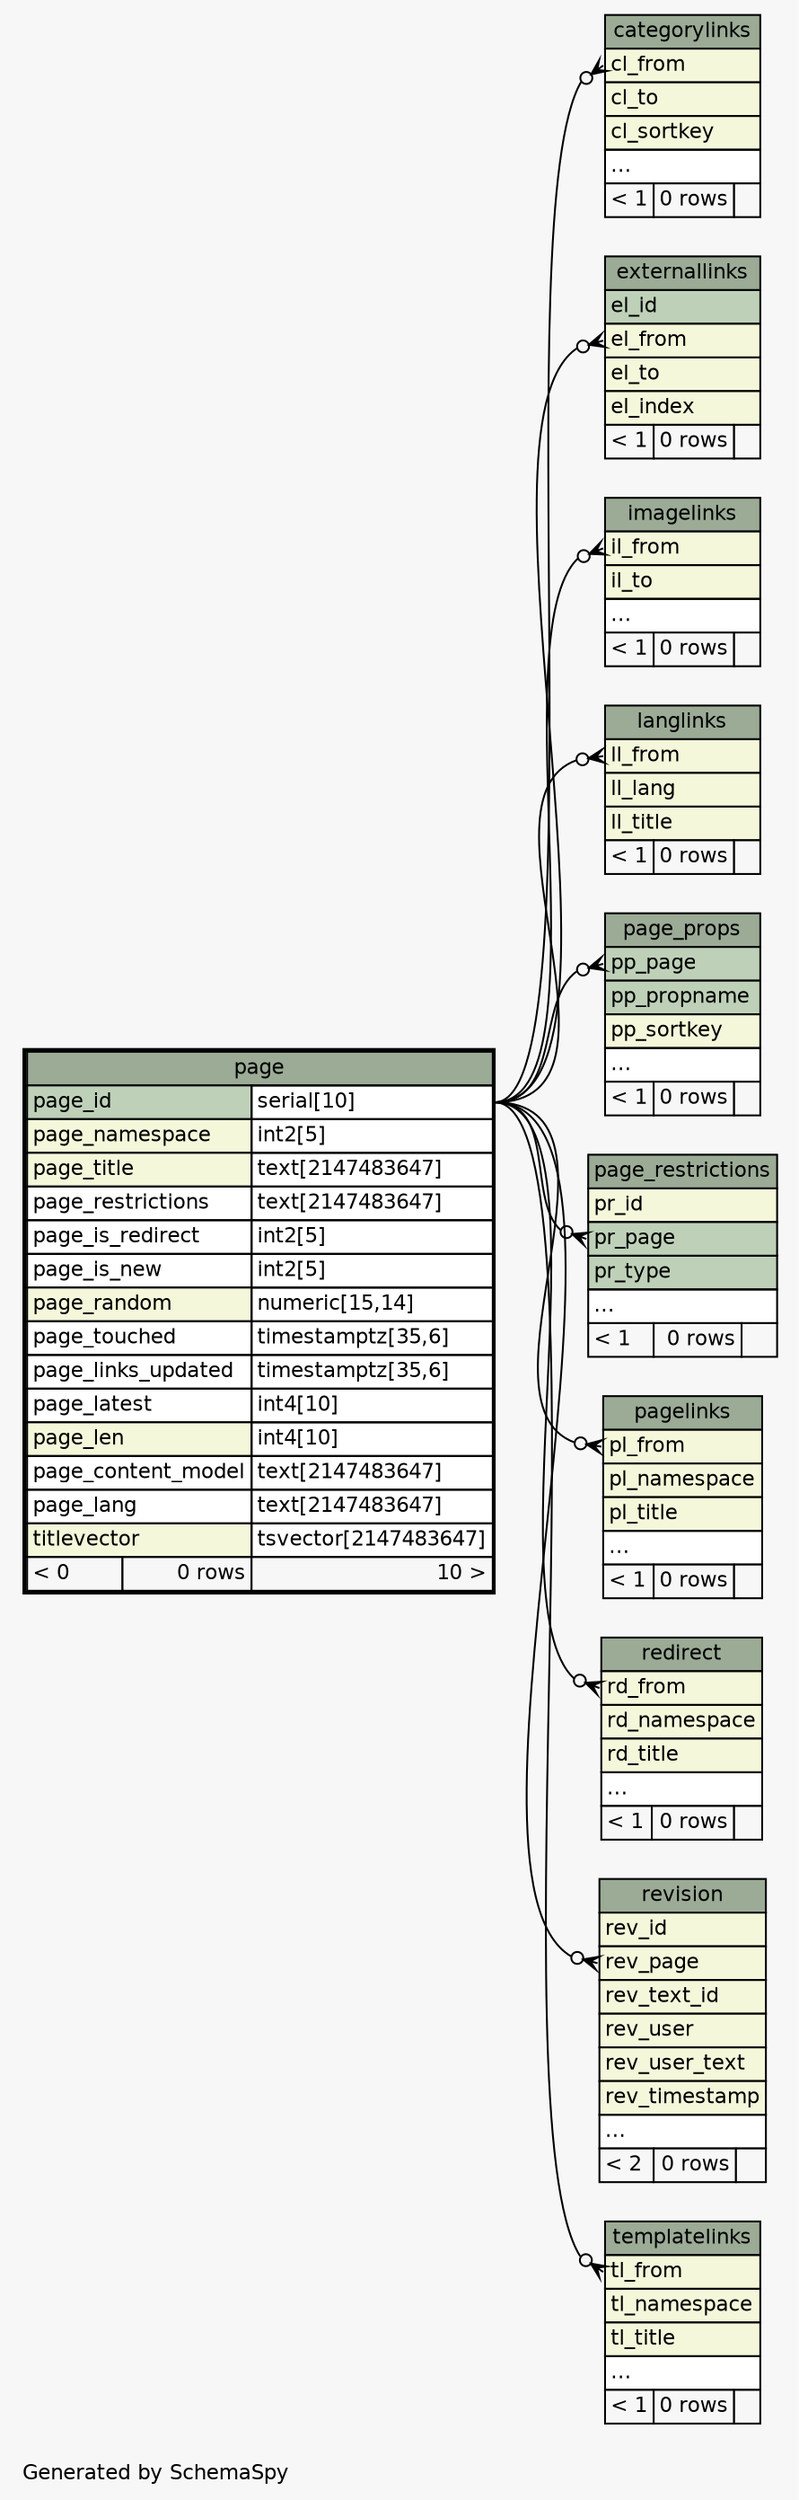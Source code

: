 // dot 2.38.0 on Linux 3.14.35-28.38.amzn1.x86_64
// SchemaSpy rev Unknown
digraph "oneDegreeRelationshipsDiagram" {
  graph [
    rankdir="RL"
    bgcolor="#f7f7f7"
    label="\nGenerated by SchemaSpy"
    labeljust="l"
    nodesep="0.18"
    ranksep="0.46"
    fontname="Helvetica"
    fontsize="11"
  ];
  node [
    fontname="Helvetica"
    fontsize="11"
    shape="plaintext"
  ];
  edge [
    arrowsize="0.8"
  ];
  "categorylinks":"cl_from":w -> "page":"page_id.type":e [arrowhead=none dir=back arrowtail=crowodot];
  "externallinks":"el_from":w -> "page":"page_id.type":e [arrowhead=none dir=back arrowtail=crowodot];
  "imagelinks":"il_from":w -> "page":"page_id.type":e [arrowhead=none dir=back arrowtail=crowodot];
  "langlinks":"ll_from":w -> "page":"page_id.type":e [arrowhead=none dir=back arrowtail=crowodot];
  "page_props":"pp_page":w -> "page":"page_id.type":e [arrowhead=none dir=back arrowtail=crowodot];
  "page_restrictions":"pr_page":w -> "page":"page_id.type":e [arrowhead=none dir=back arrowtail=crowodot];
  "pagelinks":"pl_from":w -> "page":"page_id.type":e [arrowhead=none dir=back arrowtail=crowodot];
  "redirect":"rd_from":w -> "page":"page_id.type":e [arrowhead=none dir=back arrowtail=crowodot];
  "revision":"rev_page":w -> "page":"page_id.type":e [arrowhead=none dir=back arrowtail=crowodot];
  "templatelinks":"tl_from":w -> "page":"page_id.type":e [arrowhead=none dir=back arrowtail=crowodot];
  "categorylinks" [
    label=<
    <TABLE BORDER="0" CELLBORDER="1" CELLSPACING="0" BGCOLOR="#ffffff">
      <TR><TD COLSPAN="3" BGCOLOR="#9bab96" ALIGN="CENTER">categorylinks</TD></TR>
      <TR><TD PORT="cl_from" COLSPAN="3" BGCOLOR="#f4f7da" ALIGN="LEFT">cl_from</TD></TR>
      <TR><TD PORT="cl_to" COLSPAN="3" BGCOLOR="#f4f7da" ALIGN="LEFT">cl_to</TD></TR>
      <TR><TD PORT="cl_sortkey" COLSPAN="3" BGCOLOR="#f4f7da" ALIGN="LEFT">cl_sortkey</TD></TR>
      <TR><TD PORT="elipses" COLSPAN="3" ALIGN="LEFT">...</TD></TR>
      <TR><TD ALIGN="LEFT" BGCOLOR="#f7f7f7">&lt; 1</TD><TD ALIGN="RIGHT" BGCOLOR="#f7f7f7">0 rows</TD><TD ALIGN="RIGHT" BGCOLOR="#f7f7f7">  </TD></TR>
    </TABLE>>
    URL="categorylinks.html"
    tooltip="categorylinks"
  ];
  "externallinks" [
    label=<
    <TABLE BORDER="0" CELLBORDER="1" CELLSPACING="0" BGCOLOR="#ffffff">
      <TR><TD COLSPAN="3" BGCOLOR="#9bab96" ALIGN="CENTER">externallinks</TD></TR>
      <TR><TD PORT="el_id" COLSPAN="3" BGCOLOR="#bed1b8" ALIGN="LEFT">el_id</TD></TR>
      <TR><TD PORT="el_from" COLSPAN="3" BGCOLOR="#f4f7da" ALIGN="LEFT">el_from</TD></TR>
      <TR><TD PORT="el_to" COLSPAN="3" BGCOLOR="#f4f7da" ALIGN="LEFT">el_to</TD></TR>
      <TR><TD PORT="el_index" COLSPAN="3" BGCOLOR="#f4f7da" ALIGN="LEFT">el_index</TD></TR>
      <TR><TD ALIGN="LEFT" BGCOLOR="#f7f7f7">&lt; 1</TD><TD ALIGN="RIGHT" BGCOLOR="#f7f7f7">0 rows</TD><TD ALIGN="RIGHT" BGCOLOR="#f7f7f7">  </TD></TR>
    </TABLE>>
    URL="externallinks.html"
    tooltip="externallinks"
  ];
  "imagelinks" [
    label=<
    <TABLE BORDER="0" CELLBORDER="1" CELLSPACING="0" BGCOLOR="#ffffff">
      <TR><TD COLSPAN="3" BGCOLOR="#9bab96" ALIGN="CENTER">imagelinks</TD></TR>
      <TR><TD PORT="il_from" COLSPAN="3" BGCOLOR="#f4f7da" ALIGN="LEFT">il_from</TD></TR>
      <TR><TD PORT="il_to" COLSPAN="3" BGCOLOR="#f4f7da" ALIGN="LEFT">il_to</TD></TR>
      <TR><TD PORT="elipses" COLSPAN="3" ALIGN="LEFT">...</TD></TR>
      <TR><TD ALIGN="LEFT" BGCOLOR="#f7f7f7">&lt; 1</TD><TD ALIGN="RIGHT" BGCOLOR="#f7f7f7">0 rows</TD><TD ALIGN="RIGHT" BGCOLOR="#f7f7f7">  </TD></TR>
    </TABLE>>
    URL="imagelinks.html"
    tooltip="imagelinks"
  ];
  "langlinks" [
    label=<
    <TABLE BORDER="0" CELLBORDER="1" CELLSPACING="0" BGCOLOR="#ffffff">
      <TR><TD COLSPAN="3" BGCOLOR="#9bab96" ALIGN="CENTER">langlinks</TD></TR>
      <TR><TD PORT="ll_from" COLSPAN="3" BGCOLOR="#f4f7da" ALIGN="LEFT">ll_from</TD></TR>
      <TR><TD PORT="ll_lang" COLSPAN="3" BGCOLOR="#f4f7da" ALIGN="LEFT">ll_lang</TD></TR>
      <TR><TD PORT="ll_title" COLSPAN="3" BGCOLOR="#f4f7da" ALIGN="LEFT">ll_title</TD></TR>
      <TR><TD ALIGN="LEFT" BGCOLOR="#f7f7f7">&lt; 1</TD><TD ALIGN="RIGHT" BGCOLOR="#f7f7f7">0 rows</TD><TD ALIGN="RIGHT" BGCOLOR="#f7f7f7">  </TD></TR>
    </TABLE>>
    URL="langlinks.html"
    tooltip="langlinks"
  ];
  "page" [
    label=<
    <TABLE BORDER="2" CELLBORDER="1" CELLSPACING="0" BGCOLOR="#ffffff">
      <TR><TD COLSPAN="3" BGCOLOR="#9bab96" ALIGN="CENTER">page</TD></TR>
      <TR><TD PORT="page_id" COLSPAN="2" BGCOLOR="#bed1b8" ALIGN="LEFT">page_id</TD><TD PORT="page_id.type" ALIGN="LEFT">serial[10]</TD></TR>
      <TR><TD PORT="page_namespace" COLSPAN="2" BGCOLOR="#f4f7da" ALIGN="LEFT">page_namespace</TD><TD PORT="page_namespace.type" ALIGN="LEFT">int2[5]</TD></TR>
      <TR><TD PORT="page_title" COLSPAN="2" BGCOLOR="#f4f7da" ALIGN="LEFT">page_title</TD><TD PORT="page_title.type" ALIGN="LEFT">text[2147483647]</TD></TR>
      <TR><TD PORT="page_restrictions" COLSPAN="2" ALIGN="LEFT">page_restrictions</TD><TD PORT="page_restrictions.type" ALIGN="LEFT">text[2147483647]</TD></TR>
      <TR><TD PORT="page_is_redirect" COLSPAN="2" ALIGN="LEFT">page_is_redirect</TD><TD PORT="page_is_redirect.type" ALIGN="LEFT">int2[5]</TD></TR>
      <TR><TD PORT="page_is_new" COLSPAN="2" ALIGN="LEFT">page_is_new</TD><TD PORT="page_is_new.type" ALIGN="LEFT">int2[5]</TD></TR>
      <TR><TD PORT="page_random" COLSPAN="2" BGCOLOR="#f4f7da" ALIGN="LEFT">page_random</TD><TD PORT="page_random.type" ALIGN="LEFT">numeric[15,14]</TD></TR>
      <TR><TD PORT="page_touched" COLSPAN="2" ALIGN="LEFT">page_touched</TD><TD PORT="page_touched.type" ALIGN="LEFT">timestamptz[35,6]</TD></TR>
      <TR><TD PORT="page_links_updated" COLSPAN="2" ALIGN="LEFT">page_links_updated</TD><TD PORT="page_links_updated.type" ALIGN="LEFT">timestamptz[35,6]</TD></TR>
      <TR><TD PORT="page_latest" COLSPAN="2" ALIGN="LEFT">page_latest</TD><TD PORT="page_latest.type" ALIGN="LEFT">int4[10]</TD></TR>
      <TR><TD PORT="page_len" COLSPAN="2" BGCOLOR="#f4f7da" ALIGN="LEFT">page_len</TD><TD PORT="page_len.type" ALIGN="LEFT">int4[10]</TD></TR>
      <TR><TD PORT="page_content_model" COLSPAN="2" ALIGN="LEFT">page_content_model</TD><TD PORT="page_content_model.type" ALIGN="LEFT">text[2147483647]</TD></TR>
      <TR><TD PORT="page_lang" COLSPAN="2" ALIGN="LEFT">page_lang</TD><TD PORT="page_lang.type" ALIGN="LEFT">text[2147483647]</TD></TR>
      <TR><TD PORT="titlevector" COLSPAN="2" BGCOLOR="#f4f7da" ALIGN="LEFT">titlevector</TD><TD PORT="titlevector.type" ALIGN="LEFT">tsvector[2147483647]</TD></TR>
      <TR><TD ALIGN="LEFT" BGCOLOR="#f7f7f7">&lt; 0</TD><TD ALIGN="RIGHT" BGCOLOR="#f7f7f7">0 rows</TD><TD ALIGN="RIGHT" BGCOLOR="#f7f7f7">10 &gt;</TD></TR>
    </TABLE>>
    URL="page.html"
    tooltip="page"
  ];
  "page_props" [
    label=<
    <TABLE BORDER="0" CELLBORDER="1" CELLSPACING="0" BGCOLOR="#ffffff">
      <TR><TD COLSPAN="3" BGCOLOR="#9bab96" ALIGN="CENTER">page_props</TD></TR>
      <TR><TD PORT="pp_page" COLSPAN="3" BGCOLOR="#bed1b8" ALIGN="LEFT">pp_page</TD></TR>
      <TR><TD PORT="pp_propname" COLSPAN="3" BGCOLOR="#bed1b8" ALIGN="LEFT">pp_propname</TD></TR>
      <TR><TD PORT="pp_sortkey" COLSPAN="3" BGCOLOR="#f4f7da" ALIGN="LEFT">pp_sortkey</TD></TR>
      <TR><TD PORT="elipses" COLSPAN="3" ALIGN="LEFT">...</TD></TR>
      <TR><TD ALIGN="LEFT" BGCOLOR="#f7f7f7">&lt; 1</TD><TD ALIGN="RIGHT" BGCOLOR="#f7f7f7">0 rows</TD><TD ALIGN="RIGHT" BGCOLOR="#f7f7f7">  </TD></TR>
    </TABLE>>
    URL="page_props.html"
    tooltip="page_props"
  ];
  "page_restrictions" [
    label=<
    <TABLE BORDER="0" CELLBORDER="1" CELLSPACING="0" BGCOLOR="#ffffff">
      <TR><TD COLSPAN="3" BGCOLOR="#9bab96" ALIGN="CENTER">page_restrictions</TD></TR>
      <TR><TD PORT="pr_id" COLSPAN="3" BGCOLOR="#f4f7da" ALIGN="LEFT">pr_id</TD></TR>
      <TR><TD PORT="pr_page" COLSPAN="3" BGCOLOR="#bed1b8" ALIGN="LEFT">pr_page</TD></TR>
      <TR><TD PORT="pr_type" COLSPAN="3" BGCOLOR="#bed1b8" ALIGN="LEFT">pr_type</TD></TR>
      <TR><TD PORT="elipses" COLSPAN="3" ALIGN="LEFT">...</TD></TR>
      <TR><TD ALIGN="LEFT" BGCOLOR="#f7f7f7">&lt; 1</TD><TD ALIGN="RIGHT" BGCOLOR="#f7f7f7">0 rows</TD><TD ALIGN="RIGHT" BGCOLOR="#f7f7f7">  </TD></TR>
    </TABLE>>
    URL="page_restrictions.html"
    tooltip="page_restrictions"
  ];
  "pagelinks" [
    label=<
    <TABLE BORDER="0" CELLBORDER="1" CELLSPACING="0" BGCOLOR="#ffffff">
      <TR><TD COLSPAN="3" BGCOLOR="#9bab96" ALIGN="CENTER">pagelinks</TD></TR>
      <TR><TD PORT="pl_from" COLSPAN="3" BGCOLOR="#f4f7da" ALIGN="LEFT">pl_from</TD></TR>
      <TR><TD PORT="pl_namespace" COLSPAN="3" BGCOLOR="#f4f7da" ALIGN="LEFT">pl_namespace</TD></TR>
      <TR><TD PORT="pl_title" COLSPAN="3" BGCOLOR="#f4f7da" ALIGN="LEFT">pl_title</TD></TR>
      <TR><TD PORT="elipses" COLSPAN="3" ALIGN="LEFT">...</TD></TR>
      <TR><TD ALIGN="LEFT" BGCOLOR="#f7f7f7">&lt; 1</TD><TD ALIGN="RIGHT" BGCOLOR="#f7f7f7">0 rows</TD><TD ALIGN="RIGHT" BGCOLOR="#f7f7f7">  </TD></TR>
    </TABLE>>
    URL="pagelinks.html"
    tooltip="pagelinks"
  ];
  "redirect" [
    label=<
    <TABLE BORDER="0" CELLBORDER="1" CELLSPACING="0" BGCOLOR="#ffffff">
      <TR><TD COLSPAN="3" BGCOLOR="#9bab96" ALIGN="CENTER">redirect</TD></TR>
      <TR><TD PORT="rd_from" COLSPAN="3" BGCOLOR="#f4f7da" ALIGN="LEFT">rd_from</TD></TR>
      <TR><TD PORT="rd_namespace" COLSPAN="3" BGCOLOR="#f4f7da" ALIGN="LEFT">rd_namespace</TD></TR>
      <TR><TD PORT="rd_title" COLSPAN="3" BGCOLOR="#f4f7da" ALIGN="LEFT">rd_title</TD></TR>
      <TR><TD PORT="elipses" COLSPAN="3" ALIGN="LEFT">...</TD></TR>
      <TR><TD ALIGN="LEFT" BGCOLOR="#f7f7f7">&lt; 1</TD><TD ALIGN="RIGHT" BGCOLOR="#f7f7f7">0 rows</TD><TD ALIGN="RIGHT" BGCOLOR="#f7f7f7">  </TD></TR>
    </TABLE>>
    URL="redirect.html"
    tooltip="redirect"
  ];
  "revision" [
    label=<
    <TABLE BORDER="0" CELLBORDER="1" CELLSPACING="0" BGCOLOR="#ffffff">
      <TR><TD COLSPAN="3" BGCOLOR="#9bab96" ALIGN="CENTER">revision</TD></TR>
      <TR><TD PORT="rev_id" COLSPAN="3" BGCOLOR="#f4f7da" ALIGN="LEFT">rev_id</TD></TR>
      <TR><TD PORT="rev_page" COLSPAN="3" BGCOLOR="#f4f7da" ALIGN="LEFT">rev_page</TD></TR>
      <TR><TD PORT="rev_text_id" COLSPAN="3" BGCOLOR="#f4f7da" ALIGN="LEFT">rev_text_id</TD></TR>
      <TR><TD PORT="rev_user" COLSPAN="3" BGCOLOR="#f4f7da" ALIGN="LEFT">rev_user</TD></TR>
      <TR><TD PORT="rev_user_text" COLSPAN="3" BGCOLOR="#f4f7da" ALIGN="LEFT">rev_user_text</TD></TR>
      <TR><TD PORT="rev_timestamp" COLSPAN="3" BGCOLOR="#f4f7da" ALIGN="LEFT">rev_timestamp</TD></TR>
      <TR><TD PORT="elipses" COLSPAN="3" ALIGN="LEFT">...</TD></TR>
      <TR><TD ALIGN="LEFT" BGCOLOR="#f7f7f7">&lt; 2</TD><TD ALIGN="RIGHT" BGCOLOR="#f7f7f7">0 rows</TD><TD ALIGN="RIGHT" BGCOLOR="#f7f7f7">  </TD></TR>
    </TABLE>>
    URL="revision.html"
    tooltip="revision"
  ];
  "templatelinks" [
    label=<
    <TABLE BORDER="0" CELLBORDER="1" CELLSPACING="0" BGCOLOR="#ffffff">
      <TR><TD COLSPAN="3" BGCOLOR="#9bab96" ALIGN="CENTER">templatelinks</TD></TR>
      <TR><TD PORT="tl_from" COLSPAN="3" BGCOLOR="#f4f7da" ALIGN="LEFT">tl_from</TD></TR>
      <TR><TD PORT="tl_namespace" COLSPAN="3" BGCOLOR="#f4f7da" ALIGN="LEFT">tl_namespace</TD></TR>
      <TR><TD PORT="tl_title" COLSPAN="3" BGCOLOR="#f4f7da" ALIGN="LEFT">tl_title</TD></TR>
      <TR><TD PORT="elipses" COLSPAN="3" ALIGN="LEFT">...</TD></TR>
      <TR><TD ALIGN="LEFT" BGCOLOR="#f7f7f7">&lt; 1</TD><TD ALIGN="RIGHT" BGCOLOR="#f7f7f7">0 rows</TD><TD ALIGN="RIGHT" BGCOLOR="#f7f7f7">  </TD></TR>
    </TABLE>>
    URL="templatelinks.html"
    tooltip="templatelinks"
  ];
}
